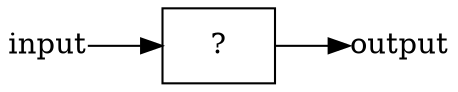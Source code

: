 digraph {
    rankdir="LR";

    node [shape=plain]
    input [label="input"]
    output [label="output"]

    node [shape=box]
    algo [label="?"]

    input -> algo -> output
}